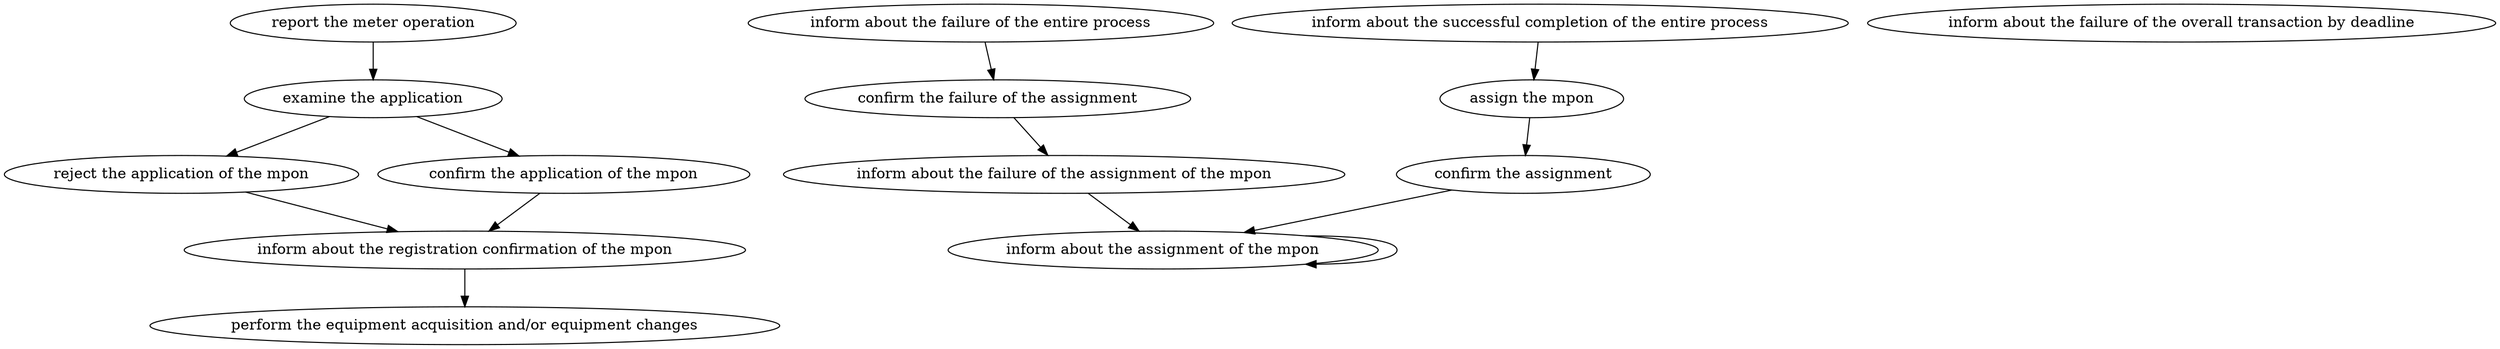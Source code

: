 digraph "doc-10.2" {
	graph [name="doc-10.2"];
	"report the meter operation"	[attrs="{'type': 'Activity', 'label': 'report the meter operation'}"];
	"examine the application"	[attrs="{'type': 'Activity', 'label': 'examine the application'}"];
	"report the meter operation" -> "examine the application"	[attrs="{'type': 'flow', 'label': 'flow'}"];
	"reject the application of the mpon"	[attrs="{'type': 'Activity', 'label': 'reject the application of the mpon'}"];
	"examine the application" -> "reject the application of the mpon"	[attrs="{'type': 'flow', 'label': 'flow'}"];
	"confirm the application of the mpon"	[attrs="{'type': 'Activity', 'label': 'confirm the application of the mpon'}"];
	"examine the application" -> "confirm the application of the mpon"	[attrs="{'type': 'flow', 'label': 'flow'}"];
	"inform about the registration confirmation of the mpon"	[attrs="{'type': 'Activity', 'label': 'inform about the registration confirmation of the mpon'}"];
	"reject the application of the mpon" -> "inform about the registration confirmation of the mpon"	[attrs="{'type': 'flow', 'label': 'flow'}"];
	"confirm the application of the mpon" -> "inform about the registration confirmation of the mpon"	[attrs="{'type': 'flow', 'label': 'flow'}"];
	"perform the equipment acquisition and/or equipment changes"	[attrs="{'type': 'Activity', 'label': 'perform the equipment acquisition and/or equipment changes'}"];
	"inform about the registration confirmation of the mpon" -> "perform the equipment acquisition and/or equipment changes"	[attrs="{'type': 'flow', 'label': 'flow'}"];
	"inform about the failure of the entire process"	[attrs="{'type': 'Activity', 'label': 'inform about the failure of the entire process'}"];
	"confirm the failure of the assignment"	[attrs="{'type': 'Activity', 'label': 'confirm the failure of the assignment'}"];
	"inform about the failure of the entire process" -> "confirm the failure of the assignment"	[attrs="{'type': 'flow', 'label': 'flow'}"];
	"inform about the successful completion of the entire process"	[attrs="{'type': 'Activity', 'label': 'inform about the successful completion of the entire process'}"];
	"assign the mpon"	[attrs="{'type': 'Activity', 'label': 'assign the mpon'}"];
	"inform about the successful completion of the entire process" -> "assign the mpon"	[attrs="{'type': 'flow', 'label': 'flow'}"];
	"inform about the failure of the overall transaction by deadline"	[attrs="{'type': 'Activity', 'label': 'inform about the failure of the overall transaction by deadline'}"];
	"inform about the failure of the assignment of the mpon"	[attrs="{'type': 'Activity', 'label': 'inform about the failure of the assignment of the mpon'}"];
	"confirm the failure of the assignment" -> "inform about the failure of the assignment of the mpon"	[attrs="{'type': 'flow', 'label': 'flow'}"];
	"confirm the assignment"	[attrs="{'type': 'Activity', 'label': 'confirm the assignment'}"];
	"assign the mpon" -> "confirm the assignment"	[attrs="{'type': 'flow', 'label': 'flow'}"];
	"inform about the assignment of the mpon"	[attrs="{'type': 'Activity', 'label': 'inform about the assignment of the mpon'}"];
	"confirm the assignment" -> "inform about the assignment of the mpon"	[attrs="{'type': 'flow', 'label': 'flow'}"];
	"inform about the failure of the assignment of the mpon" -> "inform about the assignment of the mpon"	[attrs="{'type': 'flow', 'label': 'flow'}"];
	"inform about the assignment of the mpon" -> "inform about the assignment of the mpon"	[attrs="{'type': 'flow', 'label': 'flow'}"];
}
